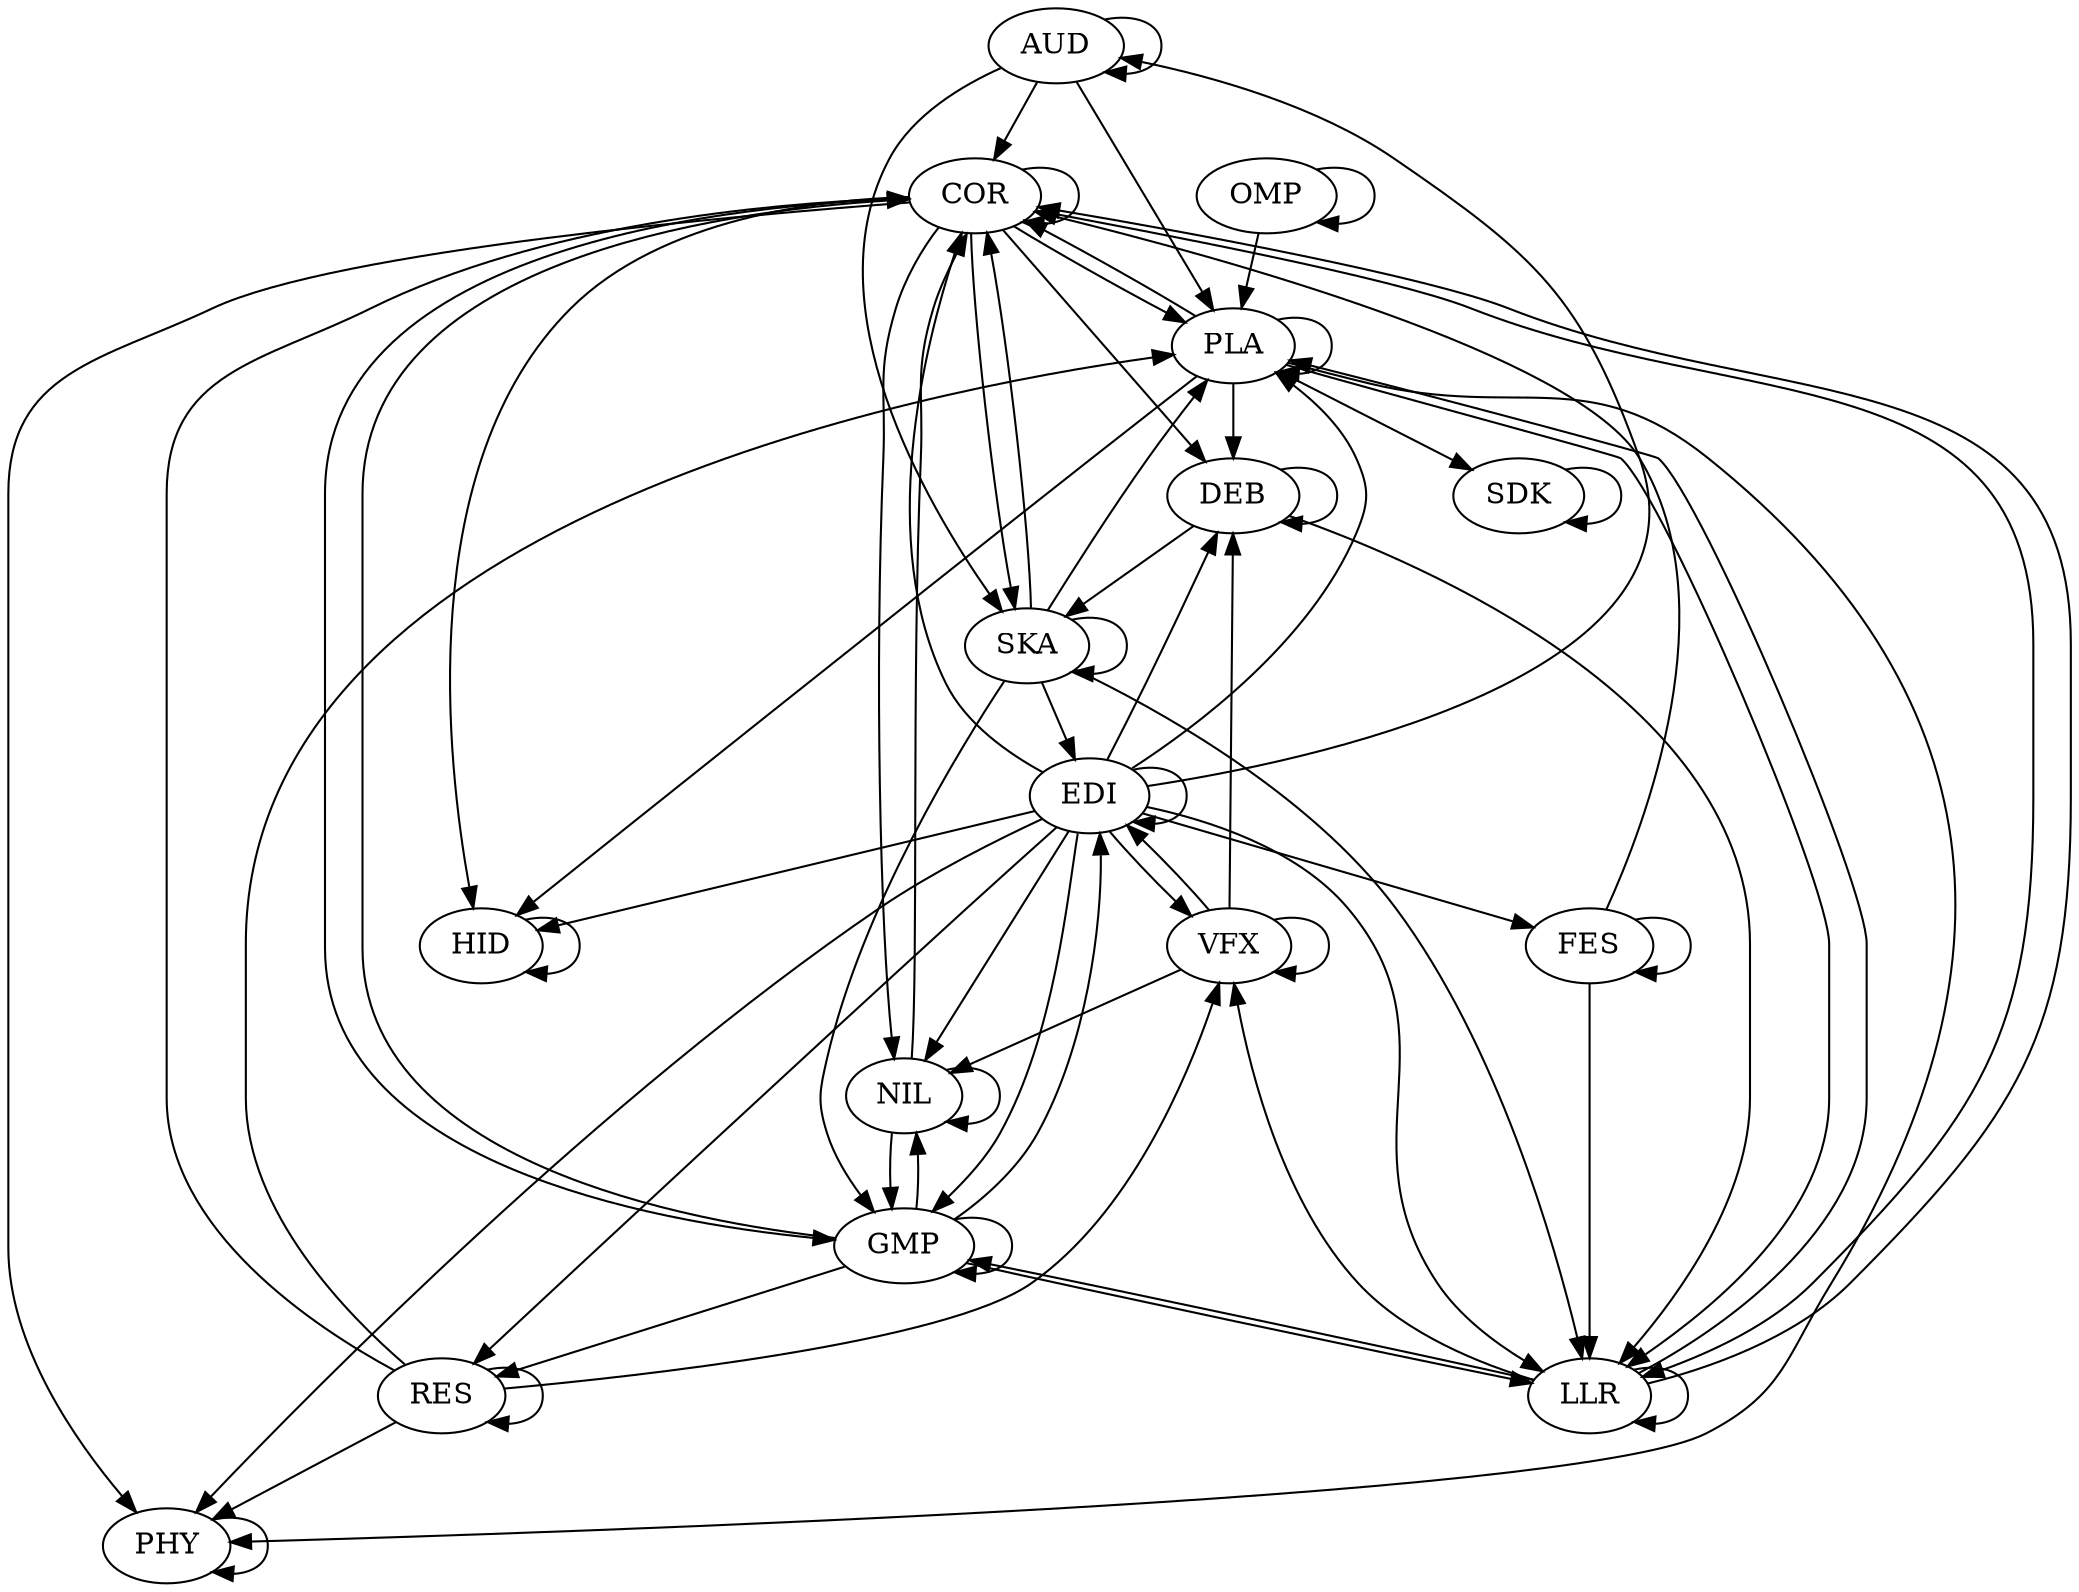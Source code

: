 digraph "source tree" {
	"AUD" -> "AUD"
	"AUD" -> "COR"
	"AUD" -> "PLA"
	"AUD" -> "SKA"
	"COR" -> "COR"
	"COR" -> "DEB"
	"COR" -> "GMP"
	"COR" -> "HID"
	"COR" -> "LLR"
	"COR" -> "NIL"
	"COR" -> "PHY"
	"COR" -> "PLA"
	"COR" -> "SKA"
	"DEB" -> "DEB"
	"DEB" -> "LLR"
	"DEB" -> "SKA"
	"EDI" -> "AUD"
	"EDI" -> "COR"
	"EDI" -> "DEB"
	"EDI" -> "EDI"
	"EDI" -> "FES"
	"EDI" -> "GMP"
	"EDI" -> "HID"
	"EDI" -> "LLR"
	"EDI" -> "NIL"
	"EDI" -> "PHY"
	"EDI" -> "PLA"
	"EDI" -> "RES"
	"EDI" -> "VFX"
	"FES" -> "COR"
	"FES" -> "FES"
	"FES" -> "LLR"
	"GMP" -> "COR"
	"GMP" -> "EDI"
	"GMP" -> "GMP"
	"GMP" -> "LLR"
	"GMP" -> "NIL"
	"GMP" -> "RES"
	"HID" -> "HID"
	"LLR" -> "COR"
	"LLR" -> "GMP"
	"LLR" -> "LLR"
	"LLR" -> "PLA"
	"LLR" -> "VFX"
	"NIL" -> "COR"
	"NIL" -> "GMP"
	"NIL" -> "NIL"
	"OMP" -> "OMP"
	"OMP" -> "PLA"
	"PHY" -> "PHY"
	"PLA" -> "COR"
	"PLA" -> "DEB"
	"PLA" -> "HID"
	"PLA" -> "LLR"
	"PLA" -> "PHY"
	"PLA" -> "PLA"
	"PLA" -> "SDK"
	"RES" -> "COR"
	"RES" -> "PHY"
	"RES" -> "PLA"
	"RES" -> "RES"
	"RES" -> "VFX"
	"SDK" -> "SDK"
	"SKA" -> "COR"
	"SKA" -> "EDI"
	"SKA" -> "GMP"
	"SKA" -> "LLR"
	"SKA" -> "PLA"
	"SKA" -> "SKA"
	"VFX" -> "DEB"
	"VFX" -> "EDI"
	"VFX" -> "NIL"
	"VFX" -> "VFX"
}